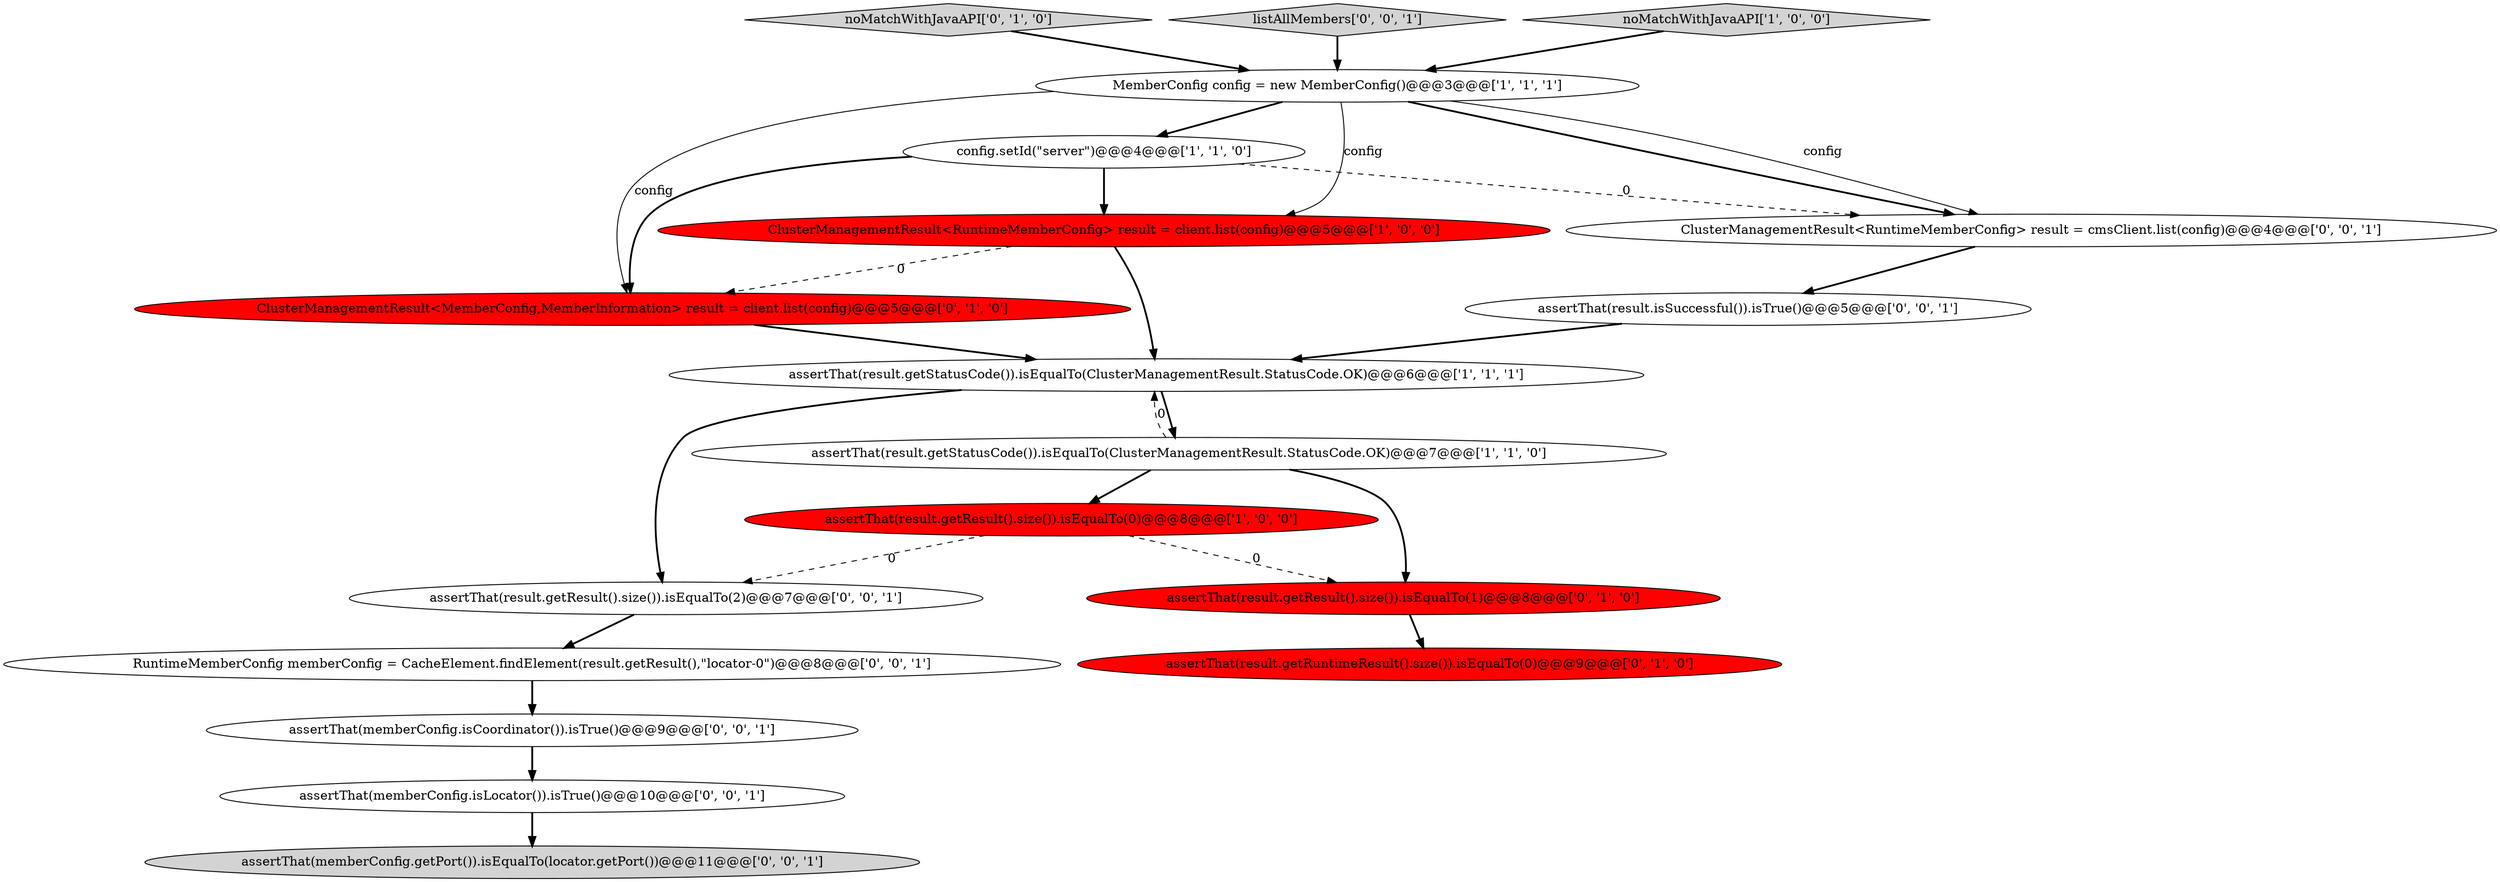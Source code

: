 digraph {
1 [style = filled, label = "assertThat(result.getStatusCode()).isEqualTo(ClusterManagementResult.StatusCode.OK)@@@6@@@['1', '1', '1']", fillcolor = white, shape = ellipse image = "AAA0AAABBB1BBB"];
7 [style = filled, label = "noMatchWithJavaAPI['0', '1', '0']", fillcolor = lightgray, shape = diamond image = "AAA0AAABBB2BBB"];
11 [style = filled, label = "assertThat(memberConfig.isLocator()).isTrue()@@@10@@@['0', '0', '1']", fillcolor = white, shape = ellipse image = "AAA0AAABBB3BBB"];
13 [style = filled, label = "assertThat(memberConfig.isCoordinator()).isTrue()@@@9@@@['0', '0', '1']", fillcolor = white, shape = ellipse image = "AAA0AAABBB3BBB"];
0 [style = filled, label = "assertThat(result.getResult().size()).isEqualTo(0)@@@8@@@['1', '0', '0']", fillcolor = red, shape = ellipse image = "AAA1AAABBB1BBB"];
12 [style = filled, label = "assertThat(result.getResult().size()).isEqualTo(2)@@@7@@@['0', '0', '1']", fillcolor = white, shape = ellipse image = "AAA0AAABBB3BBB"];
15 [style = filled, label = "RuntimeMemberConfig memberConfig = CacheElement.findElement(result.getResult(),\"locator-0\")@@@8@@@['0', '0', '1']", fillcolor = white, shape = ellipse image = "AAA0AAABBB3BBB"];
14 [style = filled, label = "ClusterManagementResult<RuntimeMemberConfig> result = cmsClient.list(config)@@@4@@@['0', '0', '1']", fillcolor = white, shape = ellipse image = "AAA0AAABBB3BBB"];
16 [style = filled, label = "listAllMembers['0', '0', '1']", fillcolor = lightgray, shape = diamond image = "AAA0AAABBB3BBB"];
17 [style = filled, label = "assertThat(memberConfig.getPort()).isEqualTo(locator.getPort())@@@11@@@['0', '0', '1']", fillcolor = lightgray, shape = ellipse image = "AAA0AAABBB3BBB"];
9 [style = filled, label = "assertThat(result.getResult().size()).isEqualTo(1)@@@8@@@['0', '1', '0']", fillcolor = red, shape = ellipse image = "AAA1AAABBB2BBB"];
5 [style = filled, label = "config.setId(\"server\")@@@4@@@['1', '1', '0']", fillcolor = white, shape = ellipse image = "AAA0AAABBB1BBB"];
4 [style = filled, label = "noMatchWithJavaAPI['1', '0', '0']", fillcolor = lightgray, shape = diamond image = "AAA0AAABBB1BBB"];
2 [style = filled, label = "ClusterManagementResult<RuntimeMemberConfig> result = client.list(config)@@@5@@@['1', '0', '0']", fillcolor = red, shape = ellipse image = "AAA1AAABBB1BBB"];
6 [style = filled, label = "assertThat(result.getStatusCode()).isEqualTo(ClusterManagementResult.StatusCode.OK)@@@7@@@['1', '1', '0']", fillcolor = white, shape = ellipse image = "AAA0AAABBB1BBB"];
8 [style = filled, label = "assertThat(result.getRuntimeResult().size()).isEqualTo(0)@@@9@@@['0', '1', '0']", fillcolor = red, shape = ellipse image = "AAA1AAABBB2BBB"];
3 [style = filled, label = "MemberConfig config = new MemberConfig()@@@3@@@['1', '1', '1']", fillcolor = white, shape = ellipse image = "AAA0AAABBB1BBB"];
10 [style = filled, label = "ClusterManagementResult<MemberConfig,MemberInformation> result = client.list(config)@@@5@@@['0', '1', '0']", fillcolor = red, shape = ellipse image = "AAA1AAABBB2BBB"];
18 [style = filled, label = "assertThat(result.isSuccessful()).isTrue()@@@5@@@['0', '0', '1']", fillcolor = white, shape = ellipse image = "AAA0AAABBB3BBB"];
16->3 [style = bold, label=""];
5->10 [style = bold, label=""];
4->3 [style = bold, label=""];
15->13 [style = bold, label=""];
5->14 [style = dashed, label="0"];
6->1 [style = dashed, label="0"];
2->1 [style = bold, label=""];
3->10 [style = solid, label="config"];
3->14 [style = bold, label=""];
12->15 [style = bold, label=""];
3->2 [style = solid, label="config"];
6->0 [style = bold, label=""];
0->12 [style = dashed, label="0"];
9->8 [style = bold, label=""];
13->11 [style = bold, label=""];
7->3 [style = bold, label=""];
2->10 [style = dashed, label="0"];
5->2 [style = bold, label=""];
3->5 [style = bold, label=""];
1->6 [style = bold, label=""];
18->1 [style = bold, label=""];
3->14 [style = solid, label="config"];
1->12 [style = bold, label=""];
11->17 [style = bold, label=""];
14->18 [style = bold, label=""];
0->9 [style = dashed, label="0"];
6->9 [style = bold, label=""];
10->1 [style = bold, label=""];
}
